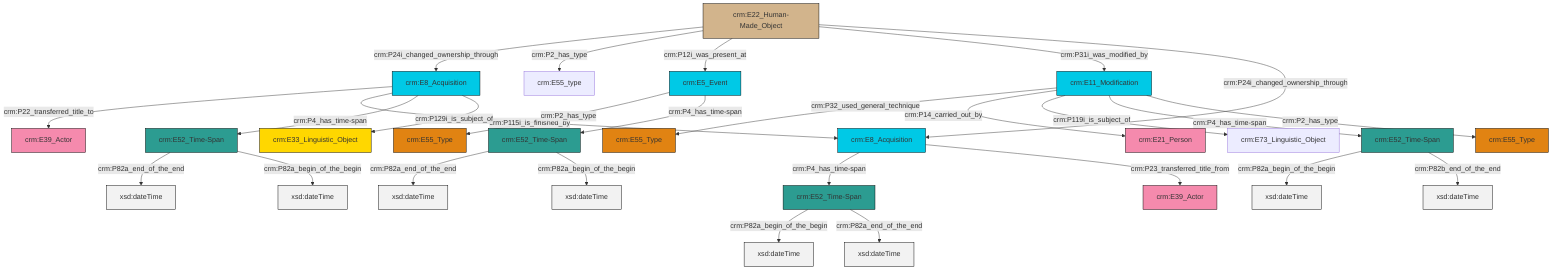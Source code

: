 graph TD
classDef Literal fill:#f2f2f2,stroke:#000000;
classDef CRM_Entity fill:#FFFFFF,stroke:#000000;
classDef Temporal_Entity fill:#00C9E6, stroke:#000000;
classDef Type fill:#E18312, stroke:#000000;
classDef Time-Span fill:#2C9C91, stroke:#000000;
classDef Appellation fill:#FFEB7F, stroke:#000000;
classDef Place fill:#008836, stroke:#000000;
classDef Persistent_Item fill:#B266B2, stroke:#000000;
classDef Conceptual_Object fill:#FFD700, stroke:#000000;
classDef Physical_Thing fill:#D2B48C, stroke:#000000;
classDef Actor fill:#f58aad, stroke:#000000;
classDef PC_Classes fill:#4ce600, stroke:#000000;
classDef Multi fill:#cccccc,stroke:#000000;

0["crm:E8_Acquisition"]:::Temporal_Entity -->|crm:P22_transferred_title_to| 1["crm:E39_Actor"]:::Actor
2["crm:E52_Time-Span"]:::Time-Span -->|crm:P82a_begin_of_the_begin| 3[xsd:dateTime]:::Literal
5["crm:E52_Time-Span"]:::Time-Span -->|crm:P82a_begin_of_the_begin| 6[xsd:dateTime]:::Literal
11["crm:E52_Time-Span"]:::Time-Span -->|crm:P82a_end_of_the_end| 12[xsd:dateTime]:::Literal
7["crm:E11_Modification"]:::Temporal_Entity -->|crm:P32_used_general_technique| 13["crm:E55_Type"]:::Type
7["crm:E11_Modification"]:::Temporal_Entity -->|crm:P14_carried_out_by| 15["crm:E21_Person"]:::Actor
7["crm:E11_Modification"]:::Temporal_Entity -->|crm:P119i_is_subject_of| 16["crm:E73_Linguistic_Object"]:::Default
19["crm:E8_Acquisition"]:::Temporal_Entity -->|crm:P4_has_time-span| 5["crm:E52_Time-Span"]:::Time-Span
20["crm:E22_Human-Made_Object"]:::Physical_Thing -->|crm:P24i_changed_ownership_through| 0["crm:E8_Acquisition"]:::Temporal_Entity
20["crm:E22_Human-Made_Object"]:::Physical_Thing -->|crm:P2_has_type| 17["crm:E55_type"]:::Default
19["crm:E8_Acquisition"]:::Temporal_Entity -->|crm:P23_transferred_title_from| 21["crm:E39_Actor"]:::Actor
0["crm:E8_Acquisition"]:::Temporal_Entity -->|crm:P115i_is_finished_by| 19["crm:E8_Acquisition"]:::Temporal_Entity
20["crm:E22_Human-Made_Object"]:::Physical_Thing -->|crm:P12i_was_present_at| 26["crm:E5_Event"]:::Temporal_Entity
7["crm:E11_Modification"]:::Temporal_Entity -->|crm:P4_has_time-span| 2["crm:E52_Time-Span"]:::Time-Span
0["crm:E8_Acquisition"]:::Temporal_Entity -->|crm:P4_has_time-span| 11["crm:E52_Time-Span"]:::Time-Span
11["crm:E52_Time-Span"]:::Time-Span -->|crm:P82a_begin_of_the_begin| 27[xsd:dateTime]:::Literal
2["crm:E52_Time-Span"]:::Time-Span -->|crm:P82b_end_of_the_end| 28[xsd:dateTime]:::Literal
0["crm:E8_Acquisition"]:::Temporal_Entity -->|crm:P129i_is_subject_of| 22["crm:E33_Linguistic_Object"]:::Conceptual_Object
20["crm:E22_Human-Made_Object"]:::Physical_Thing -->|crm:P31i_was_modified_by| 7["crm:E11_Modification"]:::Temporal_Entity
35["crm:E52_Time-Span"]:::Time-Span -->|crm:P82a_end_of_the_end| 36[xsd:dateTime]:::Literal
7["crm:E11_Modification"]:::Temporal_Entity -->|crm:P2_has_type| 9["crm:E55_Type"]:::Type
5["crm:E52_Time-Span"]:::Time-Span -->|crm:P82a_end_of_the_end| 39[xsd:dateTime]:::Literal
26["crm:E5_Event"]:::Temporal_Entity -->|crm:P2_has_type| 33["crm:E55_Type"]:::Type
26["crm:E5_Event"]:::Temporal_Entity -->|crm:P4_has_time-span| 35["crm:E52_Time-Span"]:::Time-Span
20["crm:E22_Human-Made_Object"]:::Physical_Thing -->|crm:P24i_changed_ownership_through| 19["crm:E8_Acquisition"]:::Temporal_Entity
35["crm:E52_Time-Span"]:::Time-Span -->|crm:P82a_begin_of_the_begin| 43[xsd:dateTime]:::Literal